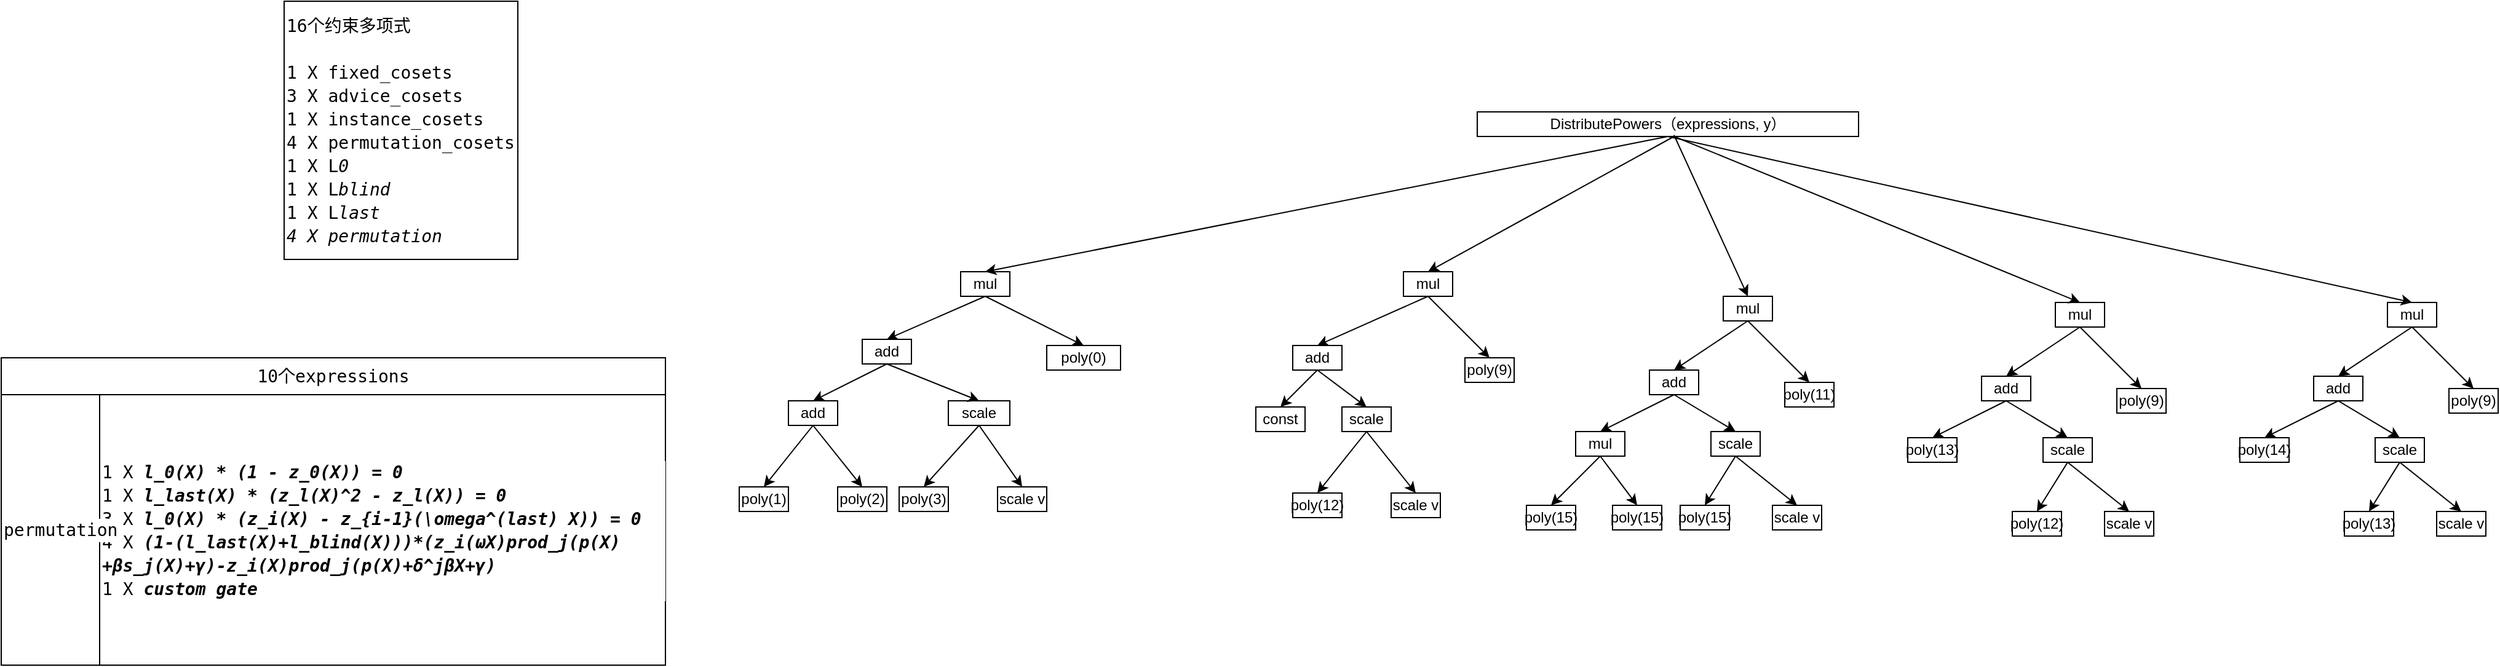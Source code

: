 <mxfile version="23.1.1" type="github">
  <diagram name="第 1 页" id="j1OS1nqnNU0r_C70Ez_W">
    <mxGraphModel dx="2597" dy="499" grid="1" gridSize="10" guides="1" tooltips="1" connect="1" arrows="1" fold="1" page="1" pageScale="1" pageWidth="827" pageHeight="1169" math="0" shadow="0">
      <root>
        <mxCell id="0" />
        <mxCell id="1" parent="0" />
        <mxCell id="1rChEE7HtAv45-qk9ITN-2" value="DistributePowers（expressions, y）" style="rounded=0;whiteSpace=wrap;html=1;" vertex="1" parent="1">
          <mxGeometry x="230" y="140" width="310" height="20" as="geometry" />
        </mxCell>
        <mxCell id="1rChEE7HtAv45-qk9ITN-3" value="mul" style="rounded=0;whiteSpace=wrap;html=1;" vertex="1" parent="1">
          <mxGeometry x="-190" y="270" width="40" height="20" as="geometry" />
        </mxCell>
        <mxCell id="1rChEE7HtAv45-qk9ITN-4" value="poly(0)" style="rounded=0;whiteSpace=wrap;html=1;" vertex="1" parent="1">
          <mxGeometry x="-120" y="330" width="60" height="20" as="geometry" />
        </mxCell>
        <mxCell id="1rChEE7HtAv45-qk9ITN-5" value="add" style="rounded=0;whiteSpace=wrap;html=1;" vertex="1" parent="1">
          <mxGeometry x="-270" y="325" width="40" height="20" as="geometry" />
        </mxCell>
        <mxCell id="1rChEE7HtAv45-qk9ITN-7" value="" style="endArrow=classic;html=1;rounded=0;exitX=0.5;exitY=1;exitDx=0;exitDy=0;entryX=0.5;entryY=0;entryDx=0;entryDy=0;" edge="1" parent="1" source="1rChEE7HtAv45-qk9ITN-3" target="1rChEE7HtAv45-qk9ITN-4">
          <mxGeometry width="50" height="50" relative="1" as="geometry">
            <mxPoint x="-180" y="360" as="sourcePoint" />
            <mxPoint x="-130" y="310" as="targetPoint" />
          </mxGeometry>
        </mxCell>
        <mxCell id="1rChEE7HtAv45-qk9ITN-8" value="" style="endArrow=classic;html=1;rounded=0;exitX=0.5;exitY=1;exitDx=0;exitDy=0;entryX=0.5;entryY=0;entryDx=0;entryDy=0;" edge="1" parent="1" source="1rChEE7HtAv45-qk9ITN-3" target="1rChEE7HtAv45-qk9ITN-5">
          <mxGeometry width="50" height="50" relative="1" as="geometry">
            <mxPoint x="-160" y="300" as="sourcePoint" />
            <mxPoint x="-220" y="330" as="targetPoint" />
          </mxGeometry>
        </mxCell>
        <mxCell id="1rChEE7HtAv45-qk9ITN-9" value="add" style="rounded=0;whiteSpace=wrap;html=1;" vertex="1" parent="1">
          <mxGeometry x="-330" y="375" width="40" height="20" as="geometry" />
        </mxCell>
        <mxCell id="1rChEE7HtAv45-qk9ITN-10" value="" style="endArrow=classic;html=1;rounded=0;exitX=0.5;exitY=1;exitDx=0;exitDy=0;entryX=0.5;entryY=0;entryDx=0;entryDy=0;" edge="1" parent="1" source="1rChEE7HtAv45-qk9ITN-5" target="1rChEE7HtAv45-qk9ITN-9">
          <mxGeometry width="50" height="50" relative="1" as="geometry">
            <mxPoint x="-350" y="425" as="sourcePoint" />
            <mxPoint x="-300" y="375" as="targetPoint" />
          </mxGeometry>
        </mxCell>
        <mxCell id="1rChEE7HtAv45-qk9ITN-11" value="poly(1)" style="rounded=0;whiteSpace=wrap;html=1;" vertex="1" parent="1">
          <mxGeometry x="-370" y="445" width="40" height="20" as="geometry" />
        </mxCell>
        <mxCell id="1rChEE7HtAv45-qk9ITN-13" value="" style="endArrow=classic;html=1;rounded=0;exitX=0.5;exitY=1;exitDx=0;exitDy=0;entryX=0.5;entryY=0;entryDx=0;entryDy=0;" edge="1" parent="1" source="1rChEE7HtAv45-qk9ITN-9" target="1rChEE7HtAv45-qk9ITN-11">
          <mxGeometry width="50" height="50" relative="1" as="geometry">
            <mxPoint x="-460" y="305" as="sourcePoint" />
            <mxPoint x="-260" y="335" as="targetPoint" />
          </mxGeometry>
        </mxCell>
        <mxCell id="1rChEE7HtAv45-qk9ITN-14" value="poly(2)" style="rounded=0;whiteSpace=wrap;html=1;" vertex="1" parent="1">
          <mxGeometry x="-290" y="445" width="40" height="20" as="geometry" />
        </mxCell>
        <mxCell id="1rChEE7HtAv45-qk9ITN-15" value="" style="endArrow=classic;html=1;rounded=0;exitX=0.5;exitY=1;exitDx=0;exitDy=0;entryX=0.5;entryY=0;entryDx=0;entryDy=0;" edge="1" parent="1" source="1rChEE7HtAv45-qk9ITN-9" target="1rChEE7HtAv45-qk9ITN-14">
          <mxGeometry width="50" height="50" relative="1" as="geometry">
            <mxPoint x="-300" y="415" as="sourcePoint" />
            <mxPoint x="-390" y="455" as="targetPoint" />
          </mxGeometry>
        </mxCell>
        <mxCell id="1rChEE7HtAv45-qk9ITN-16" value="scale" style="rounded=0;whiteSpace=wrap;html=1;" vertex="1" parent="1">
          <mxGeometry x="-200" y="375" width="50" height="20" as="geometry" />
        </mxCell>
        <mxCell id="1rChEE7HtAv45-qk9ITN-18" value="" style="endArrow=classic;html=1;rounded=0;entryX=0.5;entryY=0;entryDx=0;entryDy=0;" edge="1" parent="1" target="1rChEE7HtAv45-qk9ITN-16">
          <mxGeometry width="50" height="50" relative="1" as="geometry">
            <mxPoint x="-250" y="345" as="sourcePoint" />
            <mxPoint x="-280" y="395" as="targetPoint" />
          </mxGeometry>
        </mxCell>
        <mxCell id="1rChEE7HtAv45-qk9ITN-19" value="poly(3)" style="rounded=0;whiteSpace=wrap;html=1;" vertex="1" parent="1">
          <mxGeometry x="-240" y="445" width="40" height="20" as="geometry" />
        </mxCell>
        <mxCell id="1rChEE7HtAv45-qk9ITN-21" value="scale v" style="rounded=0;whiteSpace=wrap;html=1;" vertex="1" parent="1">
          <mxGeometry x="-160" y="445" width="40" height="20" as="geometry" />
        </mxCell>
        <mxCell id="1rChEE7HtAv45-qk9ITN-22" value="" style="endArrow=classic;html=1;rounded=0;exitX=0.5;exitY=1;exitDx=0;exitDy=0;entryX=0.5;entryY=0;entryDx=0;entryDy=0;" edge="1" parent="1" source="1rChEE7HtAv45-qk9ITN-16" target="1rChEE7HtAv45-qk9ITN-19">
          <mxGeometry width="50" height="50" relative="1" as="geometry">
            <mxPoint x="-350" y="425" as="sourcePoint" />
            <mxPoint x="-290" y="465" as="targetPoint" />
          </mxGeometry>
        </mxCell>
        <mxCell id="1rChEE7HtAv45-qk9ITN-23" value="" style="endArrow=classic;html=1;rounded=0;exitX=0.5;exitY=1;exitDx=0;exitDy=0;entryX=0.5;entryY=0;entryDx=0;entryDy=0;" edge="1" parent="1" source="1rChEE7HtAv45-qk9ITN-16" target="1rChEE7HtAv45-qk9ITN-21">
          <mxGeometry width="50" height="50" relative="1" as="geometry">
            <mxPoint x="-130" y="415" as="sourcePoint" />
            <mxPoint x="-190" y="465" as="targetPoint" />
          </mxGeometry>
        </mxCell>
        <mxCell id="1rChEE7HtAv45-qk9ITN-24" value="" style="endArrow=classic;html=1;rounded=0;exitX=0.5;exitY=1;exitDx=0;exitDy=0;entryX=0.5;entryY=0;entryDx=0;entryDy=0;" edge="1" parent="1" source="1rChEE7HtAv45-qk9ITN-2" target="1rChEE7HtAv45-qk9ITN-3">
          <mxGeometry width="50" height="50" relative="1" as="geometry">
            <mxPoint x="300" y="340" as="sourcePoint" />
            <mxPoint x="350" y="290" as="targetPoint" />
          </mxGeometry>
        </mxCell>
        <mxCell id="1rChEE7HtAv45-qk9ITN-25" value="mul" style="rounded=0;whiteSpace=wrap;html=1;" vertex="1" parent="1">
          <mxGeometry x="170" y="270" width="40" height="20" as="geometry" />
        </mxCell>
        <mxCell id="1rChEE7HtAv45-qk9ITN-27" value="" style="endArrow=classic;html=1;rounded=0;entryX=0.5;entryY=0;entryDx=0;entryDy=0;" edge="1" parent="1" target="1rChEE7HtAv45-qk9ITN-25">
          <mxGeometry width="50" height="50" relative="1" as="geometry">
            <mxPoint x="390" y="160" as="sourcePoint" />
            <mxPoint x="-160" y="280" as="targetPoint" />
          </mxGeometry>
        </mxCell>
        <mxCell id="1rChEE7HtAv45-qk9ITN-28" value="add" style="rounded=0;whiteSpace=wrap;html=1;" vertex="1" parent="1">
          <mxGeometry x="80" y="330" width="40" height="20" as="geometry" />
        </mxCell>
        <mxCell id="1rChEE7HtAv45-qk9ITN-29" value="const" style="rounded=0;whiteSpace=wrap;html=1;" vertex="1" parent="1">
          <mxGeometry x="50" y="380" width="40" height="20" as="geometry" />
        </mxCell>
        <mxCell id="1rChEE7HtAv45-qk9ITN-30" value="" style="endArrow=classic;html=1;rounded=0;entryX=0.5;entryY=0;entryDx=0;entryDy=0;exitX=0.5;exitY=1;exitDx=0;exitDy=0;" edge="1" parent="1" source="1rChEE7HtAv45-qk9ITN-25" target="1rChEE7HtAv45-qk9ITN-28">
          <mxGeometry width="50" height="50" relative="1" as="geometry">
            <mxPoint x="130" y="160" as="sourcePoint" />
            <mxPoint x="210" y="260" as="targetPoint" />
          </mxGeometry>
        </mxCell>
        <mxCell id="1rChEE7HtAv45-qk9ITN-31" value="" style="endArrow=classic;html=1;rounded=0;entryX=0.5;entryY=0;entryDx=0;entryDy=0;exitX=0.5;exitY=1;exitDx=0;exitDy=0;" edge="1" parent="1" source="1rChEE7HtAv45-qk9ITN-28" target="1rChEE7HtAv45-qk9ITN-29">
          <mxGeometry width="50" height="50" relative="1" as="geometry">
            <mxPoint x="210" y="280" as="sourcePoint" />
            <mxPoint x="110" y="330" as="targetPoint" />
          </mxGeometry>
        </mxCell>
        <mxCell id="1rChEE7HtAv45-qk9ITN-32" value="scale" style="rounded=0;whiteSpace=wrap;html=1;" vertex="1" parent="1">
          <mxGeometry x="120" y="380" width="40" height="20" as="geometry" />
        </mxCell>
        <mxCell id="1rChEE7HtAv45-qk9ITN-33" value="poly(12)" style="rounded=0;whiteSpace=wrap;html=1;" vertex="1" parent="1">
          <mxGeometry x="80" y="450" width="40" height="20" as="geometry" />
        </mxCell>
        <mxCell id="1rChEE7HtAv45-qk9ITN-34" value="scale v" style="rounded=0;whiteSpace=wrap;html=1;" vertex="1" parent="1">
          <mxGeometry x="160" y="450" width="40" height="20" as="geometry" />
        </mxCell>
        <mxCell id="1rChEE7HtAv45-qk9ITN-36" value="" style="endArrow=classic;html=1;rounded=0;entryX=0.5;entryY=0;entryDx=0;entryDy=0;exitX=0.5;exitY=1;exitDx=0;exitDy=0;" edge="1" parent="1" source="1rChEE7HtAv45-qk9ITN-28" target="1rChEE7HtAv45-qk9ITN-32">
          <mxGeometry width="50" height="50" relative="1" as="geometry">
            <mxPoint x="110" y="350" as="sourcePoint" />
            <mxPoint x="40" y="400" as="targetPoint" />
          </mxGeometry>
        </mxCell>
        <mxCell id="1rChEE7HtAv45-qk9ITN-37" value="" style="endArrow=classic;html=1;rounded=0;entryX=0.5;entryY=0;entryDx=0;entryDy=0;exitX=0.5;exitY=1;exitDx=0;exitDy=0;" edge="1" parent="1" source="1rChEE7HtAv45-qk9ITN-32" target="1rChEE7HtAv45-qk9ITN-33">
          <mxGeometry width="50" height="50" relative="1" as="geometry">
            <mxPoint x="110" y="350" as="sourcePoint" />
            <mxPoint x="150" y="400" as="targetPoint" />
          </mxGeometry>
        </mxCell>
        <mxCell id="1rChEE7HtAv45-qk9ITN-38" value="" style="endArrow=classic;html=1;rounded=0;entryX=0.5;entryY=0;entryDx=0;entryDy=0;exitX=0.5;exitY=1;exitDx=0;exitDy=0;" edge="1" parent="1" source="1rChEE7HtAv45-qk9ITN-32" target="1rChEE7HtAv45-qk9ITN-34">
          <mxGeometry width="50" height="50" relative="1" as="geometry">
            <mxPoint x="150" y="420" as="sourcePoint" />
            <mxPoint x="80" y="470" as="targetPoint" />
          </mxGeometry>
        </mxCell>
        <mxCell id="1rChEE7HtAv45-qk9ITN-39" value="poly(9)" style="rounded=0;whiteSpace=wrap;html=1;" vertex="1" parent="1">
          <mxGeometry x="220" y="340" width="40" height="20" as="geometry" />
        </mxCell>
        <mxCell id="1rChEE7HtAv45-qk9ITN-40" value="" style="endArrow=classic;html=1;rounded=0;entryX=0.5;entryY=0;entryDx=0;entryDy=0;" edge="1" parent="1" target="1rChEE7HtAv45-qk9ITN-39">
          <mxGeometry width="50" height="50" relative="1" as="geometry">
            <mxPoint x="190" y="290" as="sourcePoint" />
            <mxPoint x="110" y="330" as="targetPoint" />
          </mxGeometry>
        </mxCell>
        <mxCell id="1rChEE7HtAv45-qk9ITN-41" value="mul" style="rounded=0;whiteSpace=wrap;html=1;" vertex="1" parent="1">
          <mxGeometry x="430" y="290" width="40" height="20" as="geometry" />
        </mxCell>
        <mxCell id="1rChEE7HtAv45-qk9ITN-42" value="add" style="rounded=0;whiteSpace=wrap;html=1;" vertex="1" parent="1">
          <mxGeometry x="370" y="350" width="40" height="20" as="geometry" />
        </mxCell>
        <mxCell id="1rChEE7HtAv45-qk9ITN-43" value="mul" style="rounded=0;whiteSpace=wrap;html=1;" vertex="1" parent="1">
          <mxGeometry x="310" y="400" width="40" height="20" as="geometry" />
        </mxCell>
        <mxCell id="1rChEE7HtAv45-qk9ITN-44" value="" style="endArrow=classic;html=1;rounded=0;entryX=0.5;entryY=0;entryDx=0;entryDy=0;exitX=0.5;exitY=1;exitDx=0;exitDy=0;" edge="1" parent="1" source="1rChEE7HtAv45-qk9ITN-41" target="1rChEE7HtAv45-qk9ITN-42">
          <mxGeometry width="50" height="50" relative="1" as="geometry">
            <mxPoint x="390" y="180" as="sourcePoint" />
            <mxPoint x="470" y="280" as="targetPoint" />
          </mxGeometry>
        </mxCell>
        <mxCell id="1rChEE7HtAv45-qk9ITN-45" value="" style="endArrow=classic;html=1;rounded=0;entryX=0.5;entryY=0;entryDx=0;entryDy=0;exitX=0.5;exitY=1;exitDx=0;exitDy=0;" edge="1" parent="1" source="1rChEE7HtAv45-qk9ITN-42" target="1rChEE7HtAv45-qk9ITN-43">
          <mxGeometry width="50" height="50" relative="1" as="geometry">
            <mxPoint x="470" y="300" as="sourcePoint" />
            <mxPoint x="370" y="350" as="targetPoint" />
          </mxGeometry>
        </mxCell>
        <mxCell id="1rChEE7HtAv45-qk9ITN-46" value="scale" style="rounded=0;whiteSpace=wrap;html=1;" vertex="1" parent="1">
          <mxGeometry x="420" y="400" width="40" height="20" as="geometry" />
        </mxCell>
        <mxCell id="1rChEE7HtAv45-qk9ITN-47" value="poly(15)" style="rounded=0;whiteSpace=wrap;html=1;" vertex="1" parent="1">
          <mxGeometry x="395" y="460" width="40" height="20" as="geometry" />
        </mxCell>
        <mxCell id="1rChEE7HtAv45-qk9ITN-48" value="scale v" style="rounded=0;whiteSpace=wrap;html=1;" vertex="1" parent="1">
          <mxGeometry x="470" y="460" width="40" height="20" as="geometry" />
        </mxCell>
        <mxCell id="1rChEE7HtAv45-qk9ITN-49" value="" style="endArrow=classic;html=1;rounded=0;entryX=0.5;entryY=0;entryDx=0;entryDy=0;exitX=0.5;exitY=1;exitDx=0;exitDy=0;" edge="1" parent="1" source="1rChEE7HtAv45-qk9ITN-42" target="1rChEE7HtAv45-qk9ITN-46">
          <mxGeometry width="50" height="50" relative="1" as="geometry">
            <mxPoint x="370" y="370" as="sourcePoint" />
            <mxPoint x="300" y="420" as="targetPoint" />
          </mxGeometry>
        </mxCell>
        <mxCell id="1rChEE7HtAv45-qk9ITN-50" value="" style="endArrow=classic;html=1;rounded=0;entryX=0.5;entryY=0;entryDx=0;entryDy=0;exitX=0.5;exitY=1;exitDx=0;exitDy=0;" edge="1" parent="1" source="1rChEE7HtAv45-qk9ITN-46" target="1rChEE7HtAv45-qk9ITN-47">
          <mxGeometry width="50" height="50" relative="1" as="geometry">
            <mxPoint x="420" y="370" as="sourcePoint" />
            <mxPoint x="460" y="420" as="targetPoint" />
          </mxGeometry>
        </mxCell>
        <mxCell id="1rChEE7HtAv45-qk9ITN-51" value="" style="endArrow=classic;html=1;rounded=0;entryX=0.5;entryY=0;entryDx=0;entryDy=0;exitX=0.5;exitY=1;exitDx=0;exitDy=0;" edge="1" parent="1" source="1rChEE7HtAv45-qk9ITN-46" target="1rChEE7HtAv45-qk9ITN-48">
          <mxGeometry width="50" height="50" relative="1" as="geometry">
            <mxPoint x="460" y="440" as="sourcePoint" />
            <mxPoint x="390" y="490" as="targetPoint" />
          </mxGeometry>
        </mxCell>
        <mxCell id="1rChEE7HtAv45-qk9ITN-52" value="poly(11)" style="rounded=0;whiteSpace=wrap;html=1;" vertex="1" parent="1">
          <mxGeometry x="480" y="360" width="40" height="20" as="geometry" />
        </mxCell>
        <mxCell id="1rChEE7HtAv45-qk9ITN-53" value="" style="endArrow=classic;html=1;rounded=0;entryX=0.5;entryY=0;entryDx=0;entryDy=0;" edge="1" parent="1" target="1rChEE7HtAv45-qk9ITN-52">
          <mxGeometry width="50" height="50" relative="1" as="geometry">
            <mxPoint x="450" y="310" as="sourcePoint" />
            <mxPoint x="370" y="350" as="targetPoint" />
          </mxGeometry>
        </mxCell>
        <mxCell id="1rChEE7HtAv45-qk9ITN-54" value="" style="endArrow=classic;html=1;rounded=0;entryX=0.5;entryY=0;entryDx=0;entryDy=0;exitX=0.516;exitY=0.943;exitDx=0;exitDy=0;exitPerimeter=0;" edge="1" parent="1" source="1rChEE7HtAv45-qk9ITN-2" target="1rChEE7HtAv45-qk9ITN-41">
          <mxGeometry width="50" height="50" relative="1" as="geometry">
            <mxPoint x="400" y="170" as="sourcePoint" />
            <mxPoint x="200" y="280" as="targetPoint" />
          </mxGeometry>
        </mxCell>
        <mxCell id="1rChEE7HtAv45-qk9ITN-55" value="poly(15)" style="rounded=0;whiteSpace=wrap;html=1;" vertex="1" parent="1">
          <mxGeometry x="270" y="460" width="40" height="20" as="geometry" />
        </mxCell>
        <mxCell id="1rChEE7HtAv45-qk9ITN-57" value="" style="endArrow=classic;html=1;rounded=0;entryX=0.5;entryY=0;entryDx=0;entryDy=0;" edge="1" parent="1" target="1rChEE7HtAv45-qk9ITN-55">
          <mxGeometry width="50" height="50" relative="1" as="geometry">
            <mxPoint x="330" y="420" as="sourcePoint" />
            <mxPoint x="340" y="410" as="targetPoint" />
          </mxGeometry>
        </mxCell>
        <mxCell id="1rChEE7HtAv45-qk9ITN-58" value="poly(15)" style="rounded=0;whiteSpace=wrap;html=1;" vertex="1" parent="1">
          <mxGeometry x="340" y="460" width="40" height="20" as="geometry" />
        </mxCell>
        <mxCell id="1rChEE7HtAv45-qk9ITN-59" value="" style="endArrow=classic;html=1;rounded=0;entryX=0.5;entryY=0;entryDx=0;entryDy=0;exitX=0.5;exitY=1;exitDx=0;exitDy=0;" edge="1" parent="1" source="1rChEE7HtAv45-qk9ITN-43" target="1rChEE7HtAv45-qk9ITN-58">
          <mxGeometry width="50" height="50" relative="1" as="geometry">
            <mxPoint x="340" y="430" as="sourcePoint" />
            <mxPoint x="300" y="470" as="targetPoint" />
          </mxGeometry>
        </mxCell>
        <mxCell id="1rChEE7HtAv45-qk9ITN-60" value="mul" style="rounded=0;whiteSpace=wrap;html=1;" vertex="1" parent="1">
          <mxGeometry x="700" y="295" width="40" height="20" as="geometry" />
        </mxCell>
        <mxCell id="1rChEE7HtAv45-qk9ITN-61" value="add" style="rounded=0;whiteSpace=wrap;html=1;" vertex="1" parent="1">
          <mxGeometry x="640" y="355" width="40" height="20" as="geometry" />
        </mxCell>
        <mxCell id="1rChEE7HtAv45-qk9ITN-62" value="poly(13)" style="rounded=0;whiteSpace=wrap;html=1;" vertex="1" parent="1">
          <mxGeometry x="580" y="405" width="40" height="20" as="geometry" />
        </mxCell>
        <mxCell id="1rChEE7HtAv45-qk9ITN-63" value="" style="endArrow=classic;html=1;rounded=0;entryX=0.5;entryY=0;entryDx=0;entryDy=0;exitX=0.5;exitY=1;exitDx=0;exitDy=0;" edge="1" parent="1" source="1rChEE7HtAv45-qk9ITN-60" target="1rChEE7HtAv45-qk9ITN-61">
          <mxGeometry width="50" height="50" relative="1" as="geometry">
            <mxPoint x="660" y="185" as="sourcePoint" />
            <mxPoint x="740" y="285" as="targetPoint" />
          </mxGeometry>
        </mxCell>
        <mxCell id="1rChEE7HtAv45-qk9ITN-64" value="" style="endArrow=classic;html=1;rounded=0;entryX=0.5;entryY=0;entryDx=0;entryDy=0;exitX=0.5;exitY=1;exitDx=0;exitDy=0;" edge="1" parent="1" source="1rChEE7HtAv45-qk9ITN-61" target="1rChEE7HtAv45-qk9ITN-62">
          <mxGeometry width="50" height="50" relative="1" as="geometry">
            <mxPoint x="740" y="305" as="sourcePoint" />
            <mxPoint x="640" y="355" as="targetPoint" />
          </mxGeometry>
        </mxCell>
        <mxCell id="1rChEE7HtAv45-qk9ITN-65" value="scale" style="rounded=0;whiteSpace=wrap;html=1;" vertex="1" parent="1">
          <mxGeometry x="690" y="405" width="40" height="20" as="geometry" />
        </mxCell>
        <mxCell id="1rChEE7HtAv45-qk9ITN-66" value="poly(12)" style="rounded=0;whiteSpace=wrap;html=1;" vertex="1" parent="1">
          <mxGeometry x="665" y="465" width="40" height="20" as="geometry" />
        </mxCell>
        <mxCell id="1rChEE7HtAv45-qk9ITN-67" value="scale v" style="rounded=0;whiteSpace=wrap;html=1;" vertex="1" parent="1">
          <mxGeometry x="740" y="465" width="40" height="20" as="geometry" />
        </mxCell>
        <mxCell id="1rChEE7HtAv45-qk9ITN-68" value="" style="endArrow=classic;html=1;rounded=0;entryX=0.5;entryY=0;entryDx=0;entryDy=0;exitX=0.5;exitY=1;exitDx=0;exitDy=0;" edge="1" parent="1" source="1rChEE7HtAv45-qk9ITN-61" target="1rChEE7HtAv45-qk9ITN-65">
          <mxGeometry width="50" height="50" relative="1" as="geometry">
            <mxPoint x="640" y="375" as="sourcePoint" />
            <mxPoint x="570" y="425" as="targetPoint" />
          </mxGeometry>
        </mxCell>
        <mxCell id="1rChEE7HtAv45-qk9ITN-69" value="" style="endArrow=classic;html=1;rounded=0;entryX=0.5;entryY=0;entryDx=0;entryDy=0;exitX=0.5;exitY=1;exitDx=0;exitDy=0;" edge="1" parent="1" source="1rChEE7HtAv45-qk9ITN-65" target="1rChEE7HtAv45-qk9ITN-66">
          <mxGeometry width="50" height="50" relative="1" as="geometry">
            <mxPoint x="690" y="375" as="sourcePoint" />
            <mxPoint x="730" y="425" as="targetPoint" />
          </mxGeometry>
        </mxCell>
        <mxCell id="1rChEE7HtAv45-qk9ITN-70" value="" style="endArrow=classic;html=1;rounded=0;entryX=0.5;entryY=0;entryDx=0;entryDy=0;exitX=0.5;exitY=1;exitDx=0;exitDy=0;" edge="1" parent="1" source="1rChEE7HtAv45-qk9ITN-65" target="1rChEE7HtAv45-qk9ITN-67">
          <mxGeometry width="50" height="50" relative="1" as="geometry">
            <mxPoint x="730" y="445" as="sourcePoint" />
            <mxPoint x="660" y="495" as="targetPoint" />
          </mxGeometry>
        </mxCell>
        <mxCell id="1rChEE7HtAv45-qk9ITN-71" value="poly(9)" style="rounded=0;whiteSpace=wrap;html=1;" vertex="1" parent="1">
          <mxGeometry x="750" y="365" width="40" height="20" as="geometry" />
        </mxCell>
        <mxCell id="1rChEE7HtAv45-qk9ITN-72" value="" style="endArrow=classic;html=1;rounded=0;entryX=0.5;entryY=0;entryDx=0;entryDy=0;" edge="1" parent="1" target="1rChEE7HtAv45-qk9ITN-71">
          <mxGeometry width="50" height="50" relative="1" as="geometry">
            <mxPoint x="720" y="315" as="sourcePoint" />
            <mxPoint x="640" y="355" as="targetPoint" />
          </mxGeometry>
        </mxCell>
        <mxCell id="1rChEE7HtAv45-qk9ITN-77" value="" style="endArrow=classic;html=1;rounded=0;entryX=0.5;entryY=0;entryDx=0;entryDy=0;" edge="1" parent="1" target="1rChEE7HtAv45-qk9ITN-60">
          <mxGeometry width="50" height="50" relative="1" as="geometry">
            <mxPoint x="390" y="160" as="sourcePoint" />
            <mxPoint x="460" y="300" as="targetPoint" />
          </mxGeometry>
        </mxCell>
        <mxCell id="1rChEE7HtAv45-qk9ITN-78" value="mul" style="rounded=0;whiteSpace=wrap;html=1;" vertex="1" parent="1">
          <mxGeometry x="970" y="295" width="40" height="20" as="geometry" />
        </mxCell>
        <mxCell id="1rChEE7HtAv45-qk9ITN-79" value="add" style="rounded=0;whiteSpace=wrap;html=1;" vertex="1" parent="1">
          <mxGeometry x="910" y="355" width="40" height="20" as="geometry" />
        </mxCell>
        <mxCell id="1rChEE7HtAv45-qk9ITN-80" value="poly(14)" style="rounded=0;whiteSpace=wrap;html=1;" vertex="1" parent="1">
          <mxGeometry x="850" y="405" width="40" height="20" as="geometry" />
        </mxCell>
        <mxCell id="1rChEE7HtAv45-qk9ITN-81" value="" style="endArrow=classic;html=1;rounded=0;entryX=0.5;entryY=0;entryDx=0;entryDy=0;exitX=0.5;exitY=1;exitDx=0;exitDy=0;" edge="1" parent="1" source="1rChEE7HtAv45-qk9ITN-78" target="1rChEE7HtAv45-qk9ITN-79">
          <mxGeometry width="50" height="50" relative="1" as="geometry">
            <mxPoint x="930" y="185" as="sourcePoint" />
            <mxPoint x="1010" y="285" as="targetPoint" />
          </mxGeometry>
        </mxCell>
        <mxCell id="1rChEE7HtAv45-qk9ITN-82" value="" style="endArrow=classic;html=1;rounded=0;entryX=0.5;entryY=0;entryDx=0;entryDy=0;exitX=0.5;exitY=1;exitDx=0;exitDy=0;" edge="1" parent="1" source="1rChEE7HtAv45-qk9ITN-79" target="1rChEE7HtAv45-qk9ITN-80">
          <mxGeometry width="50" height="50" relative="1" as="geometry">
            <mxPoint x="1010" y="305" as="sourcePoint" />
            <mxPoint x="910" y="355" as="targetPoint" />
          </mxGeometry>
        </mxCell>
        <mxCell id="1rChEE7HtAv45-qk9ITN-83" value="scale" style="rounded=0;whiteSpace=wrap;html=1;" vertex="1" parent="1">
          <mxGeometry x="960" y="405" width="40" height="20" as="geometry" />
        </mxCell>
        <mxCell id="1rChEE7HtAv45-qk9ITN-84" value="poly(13)" style="rounded=0;whiteSpace=wrap;html=1;" vertex="1" parent="1">
          <mxGeometry x="935" y="465" width="40" height="20" as="geometry" />
        </mxCell>
        <mxCell id="1rChEE7HtAv45-qk9ITN-85" value="scale v" style="rounded=0;whiteSpace=wrap;html=1;" vertex="1" parent="1">
          <mxGeometry x="1010" y="465" width="40" height="20" as="geometry" />
        </mxCell>
        <mxCell id="1rChEE7HtAv45-qk9ITN-86" value="" style="endArrow=classic;html=1;rounded=0;entryX=0.5;entryY=0;entryDx=0;entryDy=0;exitX=0.5;exitY=1;exitDx=0;exitDy=0;" edge="1" parent="1" source="1rChEE7HtAv45-qk9ITN-79" target="1rChEE7HtAv45-qk9ITN-83">
          <mxGeometry width="50" height="50" relative="1" as="geometry">
            <mxPoint x="910" y="375" as="sourcePoint" />
            <mxPoint x="840" y="425" as="targetPoint" />
          </mxGeometry>
        </mxCell>
        <mxCell id="1rChEE7HtAv45-qk9ITN-87" value="" style="endArrow=classic;html=1;rounded=0;entryX=0.5;entryY=0;entryDx=0;entryDy=0;exitX=0.5;exitY=1;exitDx=0;exitDy=0;" edge="1" parent="1" source="1rChEE7HtAv45-qk9ITN-83" target="1rChEE7HtAv45-qk9ITN-84">
          <mxGeometry width="50" height="50" relative="1" as="geometry">
            <mxPoint x="960" y="375" as="sourcePoint" />
            <mxPoint x="1000" y="425" as="targetPoint" />
          </mxGeometry>
        </mxCell>
        <mxCell id="1rChEE7HtAv45-qk9ITN-88" value="" style="endArrow=classic;html=1;rounded=0;entryX=0.5;entryY=0;entryDx=0;entryDy=0;exitX=0.5;exitY=1;exitDx=0;exitDy=0;" edge="1" parent="1" source="1rChEE7HtAv45-qk9ITN-83" target="1rChEE7HtAv45-qk9ITN-85">
          <mxGeometry width="50" height="50" relative="1" as="geometry">
            <mxPoint x="1000" y="445" as="sourcePoint" />
            <mxPoint x="930" y="495" as="targetPoint" />
          </mxGeometry>
        </mxCell>
        <mxCell id="1rChEE7HtAv45-qk9ITN-89" value="poly(9)" style="rounded=0;whiteSpace=wrap;html=1;" vertex="1" parent="1">
          <mxGeometry x="1020" y="365" width="40" height="20" as="geometry" />
        </mxCell>
        <mxCell id="1rChEE7HtAv45-qk9ITN-90" value="" style="endArrow=classic;html=1;rounded=0;entryX=0.5;entryY=0;entryDx=0;entryDy=0;" edge="1" parent="1" target="1rChEE7HtAv45-qk9ITN-89">
          <mxGeometry width="50" height="50" relative="1" as="geometry">
            <mxPoint x="990" y="315" as="sourcePoint" />
            <mxPoint x="910" y="355" as="targetPoint" />
          </mxGeometry>
        </mxCell>
        <mxCell id="1rChEE7HtAv45-qk9ITN-95" value="" style="endArrow=classic;html=1;rounded=0;entryX=0.5;entryY=0;entryDx=0;entryDy=0;exitX=0.5;exitY=1;exitDx=0;exitDy=0;" edge="1" parent="1" source="1rChEE7HtAv45-qk9ITN-2" target="1rChEE7HtAv45-qk9ITN-78">
          <mxGeometry width="50" height="50" relative="1" as="geometry">
            <mxPoint x="400" y="170" as="sourcePoint" />
            <mxPoint x="730" y="305" as="targetPoint" />
          </mxGeometry>
        </mxCell>
        <mxCell id="1rChEE7HtAv45-qk9ITN-96" value="&lt;div style=&quot;background-color: rgb(255, 255, 255); font-family: &amp;quot;Droid Sans Mono&amp;quot;, &amp;quot;monospace&amp;quot;, monospace; font-size: 14px; line-height: 19px;&quot;&gt;&lt;div style=&quot;line-height: 19px;&quot;&gt;16个约束多项式&lt;/div&gt;&lt;div style=&quot;line-height: 19px;&quot;&gt;&lt;br&gt;&lt;/div&gt;&lt;div style=&quot;line-height: 19px;&quot;&gt;1 X fixed_cosets&lt;/div&gt;&lt;div style=&quot;line-height: 19px;&quot;&gt;3 X advice_cosets&lt;/div&gt;&lt;div style=&quot;line-height: 19px;&quot;&gt;1 X instance_cosets&lt;/div&gt;&lt;div style=&quot;line-height: 19px;&quot;&gt;4 X permutation_cosets&lt;/div&gt;&lt;div style=&quot;line-height: 19px;&quot;&gt;1 X L&lt;i&gt;0&lt;/i&gt;&lt;/div&gt;&lt;div style=&quot;line-height: 19px;&quot;&gt;1 X L&lt;i&gt;blind&lt;/i&gt;&lt;/div&gt;&lt;div style=&quot;line-height: 19px;&quot;&gt;1 X L&lt;i&gt;last&lt;/i&gt;&lt;/div&gt;&lt;div style=&quot;line-height: 19px;&quot;&gt;&lt;i&gt;4 X permutation&lt;/i&gt;&lt;/div&gt;&lt;/div&gt;" style="rounded=0;whiteSpace=wrap;html=1;align=left;" vertex="1" parent="1">
          <mxGeometry x="-740" y="50" width="190" height="210" as="geometry" />
        </mxCell>
        <mxCell id="1rChEE7HtAv45-qk9ITN-99" value="&lt;div style=&quot;background-color: rgb(255, 255, 255); font-family: &amp;quot;Droid Sans Mono&amp;quot;, &amp;quot;monospace&amp;quot;, monospace; font-size: 14px; line-height: 19px;&quot;&gt;&lt;div style=&quot;line-height: 19px;&quot;&gt;10个expressions&lt;/div&gt;&lt;/div&gt;" style="rounded=0;whiteSpace=wrap;html=1;align=center;" vertex="1" parent="1">
          <mxGeometry x="-970" y="340" width="540" height="30" as="geometry" />
        </mxCell>
        <mxCell id="1rChEE7HtAv45-qk9ITN-100" value="&lt;div style=&quot;background-color: rgb(255, 255, 255); font-family: &amp;quot;Droid Sans Mono&amp;quot;, &amp;quot;monospace&amp;quot;, monospace; font-size: 14px; line-height: 19px;&quot;&gt;&lt;div style=&quot;line-height: 19px;&quot;&gt;1 X&amp;nbsp;&lt;i&gt;&lt;b&gt;l_0(X) * (1 - z_0(X)) = 0&lt;/b&gt;&lt;/i&gt;&lt;/div&gt;&lt;div style=&quot;line-height: 19px;&quot;&gt;1 X&amp;nbsp;&lt;i&gt;&lt;b&gt;l_last(X) * (z_l(X)^2 - z_l(X)) = 0&lt;/b&gt;&lt;/i&gt;&lt;/div&gt;&lt;div style=&quot;line-height: 19px;&quot;&gt;3 X&amp;nbsp;&lt;b&gt;&lt;i&gt;l_0(X) * (z_i(X) - z_{i-1}(\omega^(last) X)) = 0&lt;/i&gt;&lt;/b&gt;&lt;/div&gt;&lt;div style=&quot;line-height: 19px;&quot;&gt;4 X&amp;nbsp;&lt;b&gt;&lt;i&gt;(1-(l_last(X)+l_blind(X)))*(z_i(ωX)prod_j(p(X) +βs_j(X)+γ)-z_i(X)prod_j(p(X)+δ^jβX+γ)&lt;/i&gt;&lt;/b&gt;&lt;/div&gt;&lt;div style=&quot;line-height: 19px;&quot;&gt;1 X&amp;nbsp;&lt;i&gt;&lt;b&gt;custom gate&lt;/b&gt;&lt;/i&gt;&lt;br&gt;&lt;/div&gt;&lt;/div&gt;" style="rounded=0;whiteSpace=wrap;html=1;align=left;" vertex="1" parent="1">
          <mxGeometry x="-890" y="370" width="460" height="220" as="geometry" />
        </mxCell>
        <mxCell id="1rChEE7HtAv45-qk9ITN-101" value="&lt;div style=&quot;background-color: rgb(255, 255, 255); font-family: &amp;quot;Droid Sans Mono&amp;quot;, &amp;quot;monospace&amp;quot;, monospace; font-size: 14px; line-height: 19px;&quot;&gt;&lt;div style=&quot;line-height: 19px;&quot;&gt;permutation&lt;/div&gt;&lt;/div&gt;" style="rounded=0;whiteSpace=wrap;html=1;align=left;" vertex="1" parent="1">
          <mxGeometry x="-970" y="370" width="80" height="220" as="geometry" />
        </mxCell>
      </root>
    </mxGraphModel>
  </diagram>
</mxfile>
